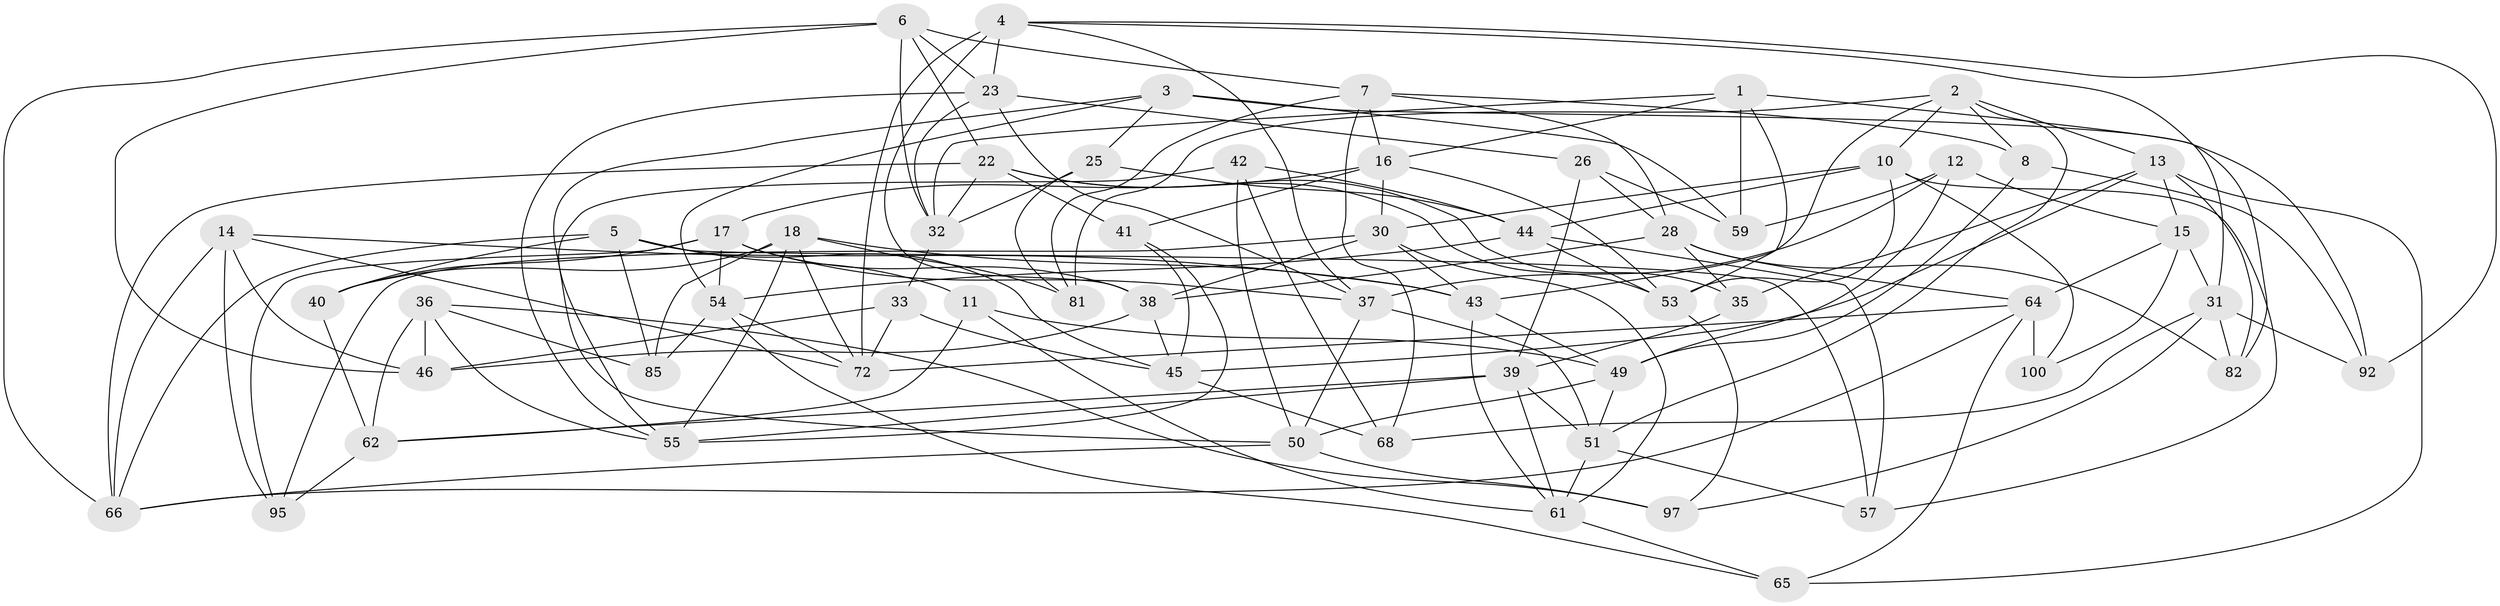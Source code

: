 // original degree distribution, {4: 1.0}
// Generated by graph-tools (version 1.1) at 2025/11/02/21/25 10:11:16]
// undirected, 60 vertices, 155 edges
graph export_dot {
graph [start="1"]
  node [color=gray90,style=filled];
  1 [super="+77"];
  2 [super="+21"];
  3 [super="+9"];
  4 [super="+24"];
  5 [super="+20"];
  6 [super="+27"];
  7 [super="+34"];
  8;
  10 [super="+71"];
  11;
  12;
  13 [super="+29"];
  14 [super="+56"];
  15 [super="+87"];
  16 [super="+73"];
  17 [super="+19"];
  18 [super="+48"];
  22 [super="+78"];
  23 [super="+83"];
  25;
  26;
  28 [super="+47"];
  30 [super="+63"];
  31 [super="+67"];
  32 [super="+58"];
  33;
  35;
  36 [super="+60"];
  37 [super="+96"];
  38 [super="+75"];
  39 [super="+98"];
  40;
  41;
  42;
  43 [super="+70"];
  44 [super="+93"];
  45 [super="+76"];
  46 [super="+89"];
  49 [super="+52"];
  50 [super="+90"];
  51 [super="+80"];
  53 [super="+86"];
  54 [super="+84"];
  55 [super="+79"];
  57;
  59 [super="+99"];
  61 [super="+69"];
  62 [super="+94"];
  64 [super="+91"];
  65;
  66 [super="+74"];
  68;
  72 [super="+88"];
  81;
  82;
  85;
  92;
  95;
  97;
  100;
  1 -- 53;
  1 -- 32;
  1 -- 82;
  1 -- 59 [weight=2];
  1 -- 16;
  2 -- 10;
  2 -- 43;
  2 -- 51;
  2 -- 8;
  2 -- 81;
  2 -- 13;
  3 -- 92;
  3 -- 25;
  3 -- 59 [weight=2];
  3 -- 50;
  3 -- 54;
  4 -- 31;
  4 -- 37;
  4 -- 92;
  4 -- 38;
  4 -- 23;
  4 -- 72;
  5 -- 40;
  5 -- 11;
  5 -- 66;
  5 -- 57;
  5 -- 45;
  5 -- 85;
  6 -- 66;
  6 -- 32;
  6 -- 46;
  6 -- 22;
  6 -- 7;
  6 -- 23;
  7 -- 8;
  7 -- 81;
  7 -- 28;
  7 -- 16;
  7 -- 68;
  8 -- 92;
  8 -- 49;
  10 -- 57;
  10 -- 30;
  10 -- 100;
  10 -- 44;
  10 -- 53;
  11 -- 61;
  11 -- 49;
  11 -- 62;
  12 -- 15;
  12 -- 49;
  12 -- 37;
  12 -- 59;
  13 -- 35;
  13 -- 82;
  13 -- 45;
  13 -- 65;
  13 -- 15;
  14 -- 95;
  14 -- 43;
  14 -- 46 [weight=2];
  14 -- 66;
  14 -- 72;
  15 -- 100 [weight=2];
  15 -- 64;
  15 -- 31;
  16 -- 30;
  16 -- 41;
  16 -- 17;
  16 -- 53;
  17 -- 40;
  17 -- 54;
  17 -- 37;
  17 -- 95;
  17 -- 38;
  18 -- 40;
  18 -- 72;
  18 -- 55;
  18 -- 81;
  18 -- 85;
  18 -- 43;
  22 -- 35;
  22 -- 41;
  22 -- 32;
  22 -- 66;
  22 -- 53;
  23 -- 32;
  23 -- 55;
  23 -- 26;
  23 -- 37;
  25 -- 81;
  25 -- 32;
  25 -- 44;
  26 -- 59;
  26 -- 39;
  26 -- 28;
  28 -- 64;
  28 -- 35;
  28 -- 82;
  28 -- 38;
  30 -- 95;
  30 -- 61;
  30 -- 38;
  30 -- 43;
  31 -- 97;
  31 -- 68;
  31 -- 82;
  31 -- 92;
  32 -- 33;
  33 -- 72;
  33 -- 46;
  33 -- 45;
  35 -- 39;
  36 -- 55;
  36 -- 85;
  36 -- 97;
  36 -- 46;
  36 -- 62 [weight=2];
  37 -- 51;
  37 -- 50;
  38 -- 45;
  38 -- 46;
  39 -- 61;
  39 -- 62;
  39 -- 55;
  39 -- 51;
  40 -- 62;
  41 -- 45;
  41 -- 55;
  42 -- 50;
  42 -- 68;
  42 -- 55;
  42 -- 44;
  43 -- 61;
  43 -- 49;
  44 -- 57;
  44 -- 54;
  44 -- 53;
  45 -- 68;
  49 -- 50;
  49 -- 51;
  50 -- 97;
  50 -- 66;
  51 -- 57;
  51 -- 61;
  53 -- 97;
  54 -- 65;
  54 -- 85;
  54 -- 72;
  61 -- 65;
  62 -- 95;
  64 -- 100;
  64 -- 65;
  64 -- 66;
  64 -- 72;
}

